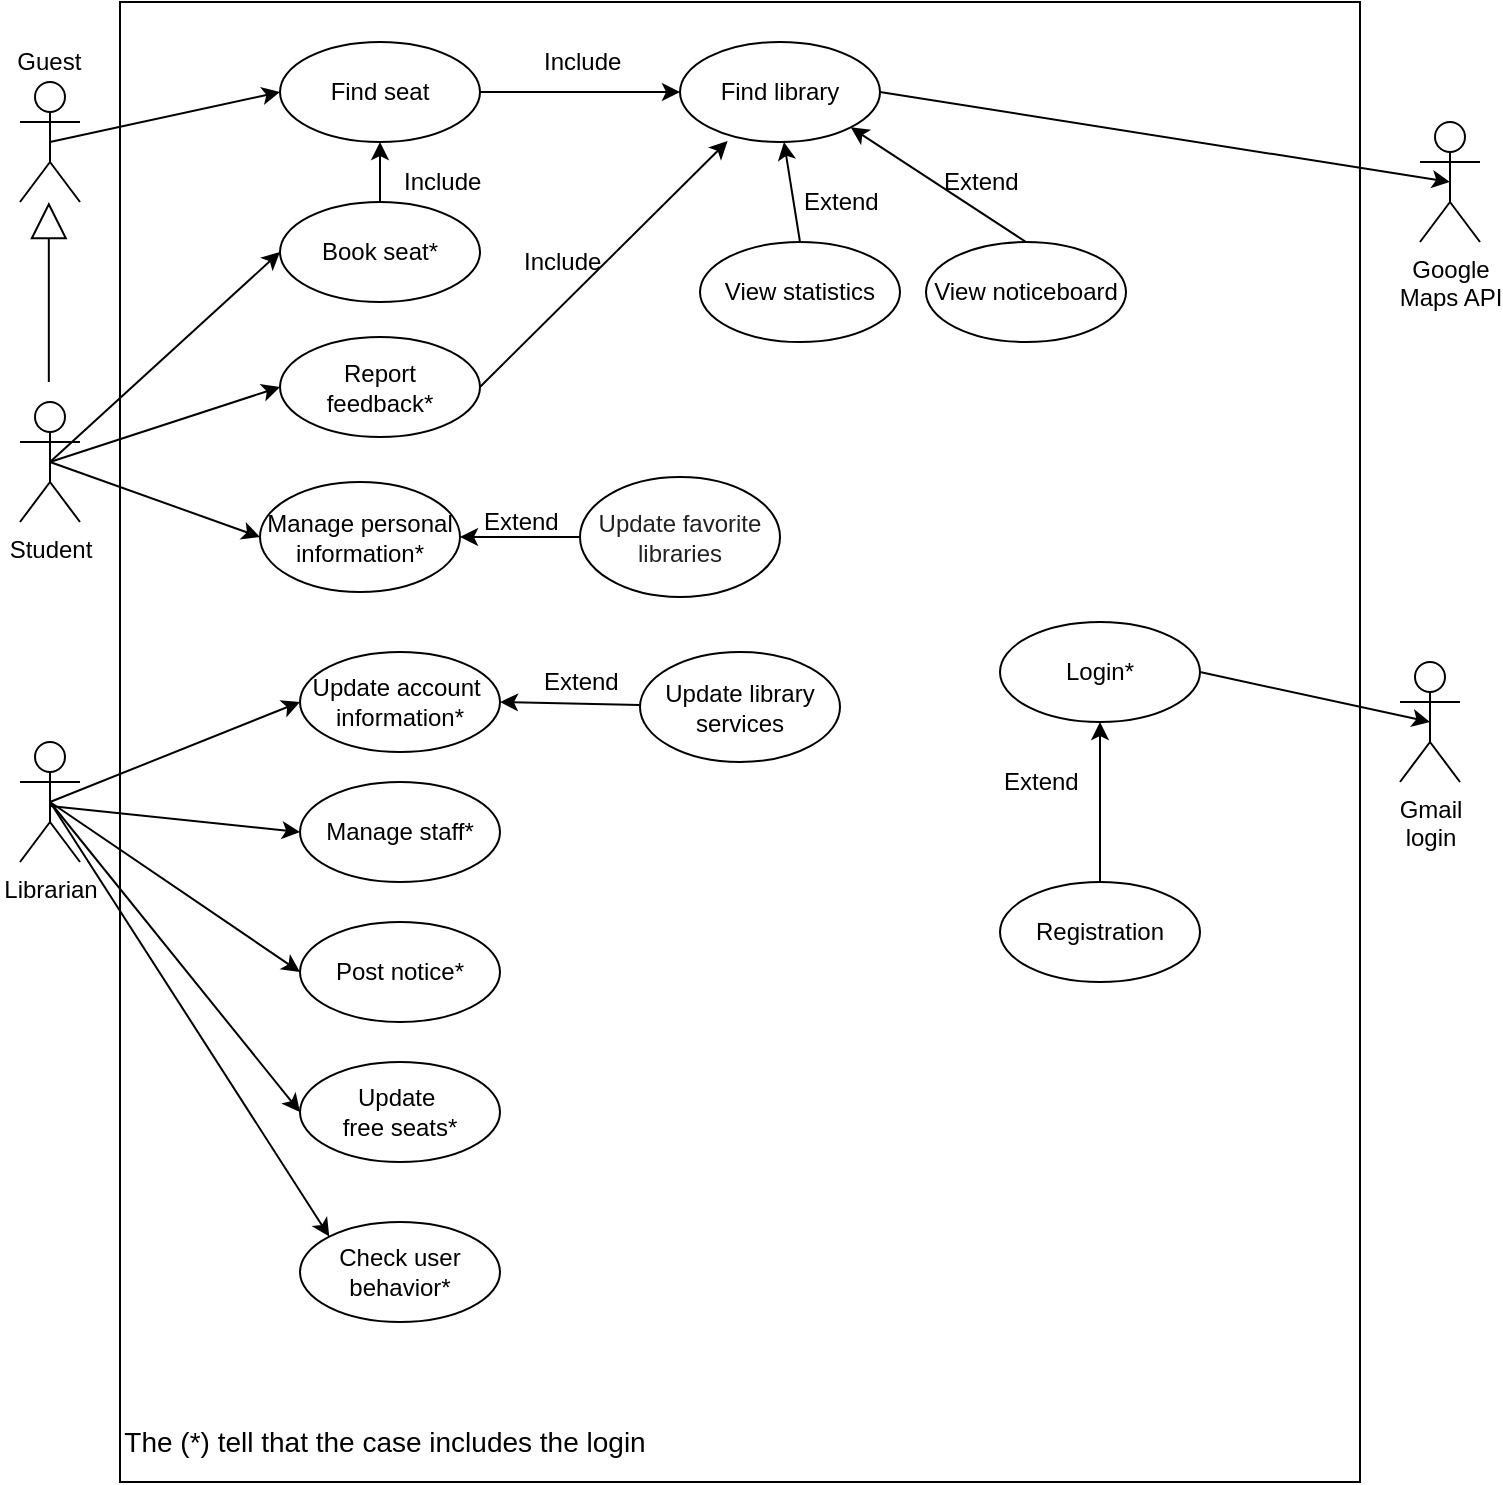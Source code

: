 <mxfile version="12.6.5" type="device"><diagram id="gOvdbUsF2WBq98GJS1o8" name="Page-1"><mxGraphModel dx="1278" dy="580" grid="1" gridSize="10" guides="1" tooltips="1" connect="1" arrows="1" fold="1" page="1" pageScale="1" pageWidth="827" pageHeight="1169" math="0" shadow="0"><root><mxCell id="0"/><mxCell id="1" parent="0"/><mxCell id="r2k724DjK05r7kmDfejy-1" value="" style="rounded=0;whiteSpace=wrap;html=1;" parent="1" vertex="1"><mxGeometry x="80" y="170" width="620" height="740" as="geometry"/></mxCell><mxCell id="r2k724DjK05r7kmDfejy-2" value="Student" style="shape=umlActor;verticalLabelPosition=bottom;labelBackgroundColor=#ffffff;verticalAlign=top;html=1;" parent="1" vertex="1"><mxGeometry x="30" y="370" width="30" height="60" as="geometry"/></mxCell><mxCell id="r2k724DjK05r7kmDfejy-3" value="" style="shape=umlActor;verticalLabelPosition=bottom;labelBackgroundColor=#ffffff;verticalAlign=top;html=1;" parent="1" vertex="1"><mxGeometry x="30" y="210" width="30" height="60" as="geometry"/></mxCell><mxCell id="r2k724DjK05r7kmDfejy-4" value="&amp;nbsp; Guest" style="text;html=1;resizable=0;points=[];autosize=1;align=left;verticalAlign=top;spacingTop=-4;" parent="1" vertex="1"><mxGeometry x="20" y="190" width="50" height="20" as="geometry"/></mxCell><mxCell id="r2k724DjK05r7kmDfejy-5" style="edgeStyle=none;rounded=0;orthogonalLoop=1;jettySize=auto;html=1;entryX=0;entryY=0.5;entryDx=0;entryDy=0;" parent="1" target="r2k724DjK05r7kmDfejy-54" edge="1"><mxGeometry relative="1" as="geometry"><mxPoint x="45" y="572" as="sourcePoint"/></mxGeometry></mxCell><mxCell id="r2k724DjK05r7kmDfejy-6" style="edgeStyle=none;rounded=0;orthogonalLoop=1;jettySize=auto;html=1;entryX=0;entryY=0.5;entryDx=0;entryDy=0;exitX=0.5;exitY=0.5;exitDx=0;exitDy=0;exitPerimeter=0;" parent="1" source="r2k724DjK05r7kmDfejy-7" target="r2k724DjK05r7kmDfejy-55" edge="1"><mxGeometry relative="1" as="geometry"/></mxCell><mxCell id="r2k724DjK05r7kmDfejy-7" value="Librarian&lt;br&gt;" style="shape=umlActor;verticalLabelPosition=bottom;labelBackgroundColor=#ffffff;verticalAlign=top;html=1;" parent="1" vertex="1"><mxGeometry x="30" y="540" width="30" height="60" as="geometry"/></mxCell><mxCell id="r2k724DjK05r7kmDfejy-9" style="edgeStyle=orthogonalEdgeStyle;rounded=0;orthogonalLoop=1;jettySize=auto;html=1;exitX=0.5;exitY=0;exitDx=0;exitDy=0;entryX=0.5;entryY=1;entryDx=0;entryDy=0;" parent="1" source="r2k724DjK05r7kmDfejy-10" target="r2k724DjK05r7kmDfejy-11" edge="1"><mxGeometry relative="1" as="geometry"/></mxCell><mxCell id="r2k724DjK05r7kmDfejy-10" value="Book seat*" style="ellipse;whiteSpace=wrap;html=1;" parent="1" vertex="1"><mxGeometry x="160" y="270" width="100" height="50" as="geometry"/></mxCell><mxCell id="r2k724DjK05r7kmDfejy-11" value="Find&amp;nbsp;seat" style="ellipse;whiteSpace=wrap;html=1;" parent="1" vertex="1"><mxGeometry x="160" y="190" width="100" height="50" as="geometry"/></mxCell><mxCell id="r2k724DjK05r7kmDfejy-12" value="Manage personal information*" style="ellipse;whiteSpace=wrap;html=1;" parent="1" vertex="1"><mxGeometry x="150" y="410" width="100" height="55" as="geometry"/></mxCell><mxCell id="r2k724DjK05r7kmDfejy-13" style="rounded=0;orthogonalLoop=1;jettySize=auto;html=1;entryX=0.238;entryY=0.991;entryDx=0;entryDy=0;exitX=1;exitY=0.5;exitDx=0;exitDy=0;entryPerimeter=0;" parent="1" source="r2k724DjK05r7kmDfejy-14" target="r2k724DjK05r7kmDfejy-21" edge="1"><mxGeometry relative="1" as="geometry"/></mxCell><mxCell id="r2k724DjK05r7kmDfejy-14" value="Report&lt;br&gt;feedback*&lt;span style=&quot;color: rgba(0 , 0 , 0 , 0) ; font-family: monospace ; font-size: 0px ; white-space: nowrap&quot;&gt;%3CmxGraphModel%3E%3Croot%3E%3CmxCell%20id%3D%220%22%2F%3E%3CmxCell%20id%3D%221%22%20parent%3D%220%22%2F%3E%3CmxCell%20id%3D%222%22%20value%3D%22Find%26amp%3Bnbsp%3Bseat%22%20style%3D%22ellipse%3BwhiteSpace%3Dwrap%3Bhtml%3D1%3B%22%20vertex%3D%221%22%20parent%3D%221%22%3E%3CmxGeometry%20x%3D%22190%22%20y%3D%22130%22%20width%3D%22100%22%20height%3D%2250%22%20as%3D%22geometry%22%2F%3E%3C%2FmxCell%3E%3C%2Froot%3E%3C%2FmxGraphModel%3E&lt;/span&gt;" style="ellipse;whiteSpace=wrap;html=1;" parent="1" vertex="1"><mxGeometry x="160" y="337.5" width="100" height="50" as="geometry"/></mxCell><mxCell id="r2k724DjK05r7kmDfejy-16" value="Update&amp;nbsp;&lt;br&gt;free seats*&lt;span style=&quot;color: rgba(0 , 0 , 0 , 0) ; font-family: monospace ; font-size: 0px ; white-space: nowrap&quot;&gt;%3CmxGraphModel%3E%3Croot%3E%3CmxCell%20id%3D%220%22%2F%3E%3CmxCell%20id%3D%221%22%20parent%3D%220%22%2F%3E%3CmxCell%20id%3D%222%22%20value%3D%22Manage%26lt%3Bbr%26gt%3Bfeedback%22%20style%3D%22ellipse%3BwhiteSpace%3Dwrap%3Bhtml%3D1%3B%22%20vertex%3D%221%22%20parent%3D%221%22%3E%3CmxGeometry%20x%3D%22190%22%20y%3D%22380%22%20width%3D%22100%22%20height%3D%2250%22%20as%3D%22geometry%22%2F%3E%3C%2FmxCell%3E%3C%2Froot%3E%3C%2FmxGraphModel%3E*&lt;/span&gt;" style="ellipse;whiteSpace=wrap;html=1;" parent="1" vertex="1"><mxGeometry x="170" y="700" width="100" height="50" as="geometry"/></mxCell><mxCell id="r2k724DjK05r7kmDfejy-17" value="Update account&amp;nbsp;&lt;br&gt;information*" style="ellipse;whiteSpace=wrap;html=1;" parent="1" vertex="1"><mxGeometry x="170" y="495" width="100" height="50" as="geometry"/></mxCell><mxCell id="r2k724DjK05r7kmDfejy-19" value="Google&lt;br&gt;Maps API" style="shape=umlActor;verticalLabelPosition=bottom;labelBackgroundColor=#ffffff;verticalAlign=top;html=1;" parent="1" vertex="1"><mxGeometry x="730" y="230" width="30" height="60" as="geometry"/></mxCell><mxCell id="r2k724DjK05r7kmDfejy-20" value="Gmail&lt;br&gt;login" style="shape=umlActor;verticalLabelPosition=bottom;labelBackgroundColor=#ffffff;verticalAlign=top;html=1;" parent="1" vertex="1"><mxGeometry x="720" y="500" width="30" height="60" as="geometry"/></mxCell><mxCell id="r2k724DjK05r7kmDfejy-21" value="Find library" style="ellipse;whiteSpace=wrap;html=1;" parent="1" vertex="1"><mxGeometry x="360" y="190" width="100" height="50" as="geometry"/></mxCell><mxCell id="r2k724DjK05r7kmDfejy-22" value="Login*" style="ellipse;whiteSpace=wrap;html=1;" parent="1" vertex="1"><mxGeometry x="520" y="480" width="100" height="50" as="geometry"/></mxCell><mxCell id="r2k724DjK05r7kmDfejy-23" value="" style="edgeStyle=orthogonalEdgeStyle;rounded=0;orthogonalLoop=1;jettySize=auto;html=1;" parent="1" source="r2k724DjK05r7kmDfejy-24" target="r2k724DjK05r7kmDfejy-22" edge="1"><mxGeometry relative="1" as="geometry"/></mxCell><mxCell id="r2k724DjK05r7kmDfejy-24" value="Registration" style="ellipse;whiteSpace=wrap;html=1;" parent="1" vertex="1"><mxGeometry x="520" y="610" width="100" height="50" as="geometry"/></mxCell><mxCell id="r2k724DjK05r7kmDfejy-26" value="" style="endArrow=classic;html=1;entryX=0;entryY=0.5;entryDx=0;entryDy=0;exitX=0.5;exitY=0.5;exitDx=0;exitDy=0;exitPerimeter=0;" parent="1" source="r2k724DjK05r7kmDfejy-7" target="r2k724DjK05r7kmDfejy-17" edge="1"><mxGeometry width="50" height="50" relative="1" as="geometry"><mxPoint x="45" y="609" as="sourcePoint"/><mxPoint x="160" y="734" as="targetPoint"/></mxGeometry></mxCell><mxCell id="r2k724DjK05r7kmDfejy-27" value="" style="endArrow=classic;html=1;entryX=0;entryY=0.5;entryDx=0;entryDy=0;exitX=0.5;exitY=0.5;exitDx=0;exitDy=0;exitPerimeter=0;" parent="1" source="r2k724DjK05r7kmDfejy-7" target="r2k724DjK05r7kmDfejy-16" edge="1"><mxGeometry width="50" height="50" relative="1" as="geometry"><mxPoint x="20" y="910" as="sourcePoint"/><mxPoint x="70" y="860" as="targetPoint"/></mxGeometry></mxCell><mxCell id="r2k724DjK05r7kmDfejy-28" value="" style="endArrow=classic;html=1;entryX=0;entryY=0.5;entryDx=0;entryDy=0;exitX=0.5;exitY=0.5;exitDx=0;exitDy=0;exitPerimeter=0;" parent="1" source="r2k724DjK05r7kmDfejy-3" target="r2k724DjK05r7kmDfejy-11" edge="1"><mxGeometry width="50" height="50" relative="1" as="geometry"><mxPoint x="50" y="240" as="sourcePoint"/><mxPoint x="135" y="225" as="targetPoint"/></mxGeometry></mxCell><mxCell id="r2k724DjK05r7kmDfejy-29" value="" style="endArrow=classic;html=1;entryX=0;entryY=0.5;entryDx=0;entryDy=0;exitX=0.5;exitY=0.5;exitDx=0;exitDy=0;exitPerimeter=0;" parent="1" source="r2k724DjK05r7kmDfejy-2" target="r2k724DjK05r7kmDfejy-10" edge="1"><mxGeometry width="50" height="50" relative="1" as="geometry"><mxPoint x="55" y="300" as="sourcePoint"/><mxPoint x="170" y="225" as="targetPoint"/></mxGeometry></mxCell><mxCell id="r2k724DjK05r7kmDfejy-30" value="" style="endArrow=classic;html=1;entryX=0;entryY=0.5;entryDx=0;entryDy=0;exitX=0.5;exitY=0.5;exitDx=0;exitDy=0;exitPerimeter=0;" parent="1" source="r2k724DjK05r7kmDfejy-2" target="r2k724DjK05r7kmDfejy-12" edge="1"><mxGeometry width="50" height="50" relative="1" as="geometry"><mxPoint x="55" y="410" as="sourcePoint"/><mxPoint x="170" y="305" as="targetPoint"/></mxGeometry></mxCell><mxCell id="r2k724DjK05r7kmDfejy-31" value="" style="endArrow=classic;html=1;entryX=0;entryY=0.5;entryDx=0;entryDy=0;exitX=0.5;exitY=0.5;exitDx=0;exitDy=0;exitPerimeter=0;" parent="1" source="r2k724DjK05r7kmDfejy-2" target="r2k724DjK05r7kmDfejy-14" edge="1"><mxGeometry width="50" height="50" relative="1" as="geometry"><mxPoint x="55" y="410" as="sourcePoint"/><mxPoint x="170" y="387.5" as="targetPoint"/></mxGeometry></mxCell><mxCell id="r2k724DjK05r7kmDfejy-32" value="" style="endArrow=classic;html=1;entryX=0;entryY=0.5;entryDx=0;entryDy=0;exitX=1;exitY=0.5;exitDx=0;exitDy=0;" parent="1" source="r2k724DjK05r7kmDfejy-11" target="r2k724DjK05r7kmDfejy-21" edge="1"><mxGeometry width="50" height="50" relative="1" as="geometry"><mxPoint x="230" y="297.5" as="sourcePoint"/><mxPoint x="345" y="222.5" as="targetPoint"/></mxGeometry></mxCell><mxCell id="r2k724DjK05r7kmDfejy-33" value="" style="endArrow=classic;html=1;entryX=0.5;entryY=0.5;entryDx=0;entryDy=0;entryPerimeter=0;exitX=1;exitY=0.5;exitDx=0;exitDy=0;" parent="1" source="r2k724DjK05r7kmDfejy-21" target="r2k724DjK05r7kmDfejy-19" edge="1"><mxGeometry width="50" height="50" relative="1" as="geometry"><mxPoint x="460" y="240" as="sourcePoint"/><mxPoint x="370" y="250" as="targetPoint"/></mxGeometry></mxCell><mxCell id="r2k724DjK05r7kmDfejy-34" value="" style="endArrow=classic;html=1;entryX=0.5;entryY=0.5;entryDx=0;entryDy=0;entryPerimeter=0;exitX=1;exitY=0.5;exitDx=0;exitDy=0;" parent="1" source="r2k724DjK05r7kmDfejy-22" target="r2k724DjK05r7kmDfejy-20" edge="1"><mxGeometry width="50" height="50" relative="1" as="geometry"><mxPoint x="470" y="250" as="sourcePoint"/><mxPoint x="745" y="270" as="targetPoint"/></mxGeometry></mxCell><mxCell id="r2k724DjK05r7kmDfejy-36" value="Include" style="text;html=1;resizable=0;points=[];autosize=1;align=left;verticalAlign=top;spacingTop=-4;" parent="1" vertex="1"><mxGeometry x="220" y="250" width="50" height="20" as="geometry"/></mxCell><mxCell id="r2k724DjK05r7kmDfejy-37" value="Extend" style="text;html=1;resizable=0;points=[];autosize=1;align=left;verticalAlign=top;spacingTop=-4;" parent="1" vertex="1"><mxGeometry x="520" y="550" width="50" height="20" as="geometry"/></mxCell><mxCell id="r2k724DjK05r7kmDfejy-38" value="Include" style="text;html=1;resizable=0;points=[];autosize=1;align=left;verticalAlign=top;spacingTop=-4;" parent="1" vertex="1"><mxGeometry x="290" y="190" width="50" height="20" as="geometry"/></mxCell><mxCell id="r2k724DjK05r7kmDfejy-43" style="edgeStyle=orthogonalEdgeStyle;rounded=0;orthogonalLoop=1;jettySize=auto;html=1;" parent="1" source="r2k724DjK05r7kmDfejy-44" target="r2k724DjK05r7kmDfejy-12" edge="1"><mxGeometry relative="1" as="geometry"/></mxCell><mxCell id="r2k724DjK05r7kmDfejy-44" value="&lt;font style=&quot;font-size: 12px&quot;&gt;&lt;span style=&quot;color: rgb(34 , 34 , 34) ; font-family: &amp;#34;arial&amp;#34; , sans-serif ; text-align: left ; white-space: pre-wrap&quot;&gt;Update favorite libraries&lt;/span&gt;&lt;/font&gt;" style="ellipse;whiteSpace=wrap;html=1;" parent="1" vertex="1"><mxGeometry x="310" y="407.5" width="100" height="60" as="geometry"/></mxCell><mxCell id="r2k724DjK05r7kmDfejy-45" value="Extend" style="text;html=1;resizable=0;points=[];autosize=1;align=left;verticalAlign=top;spacingTop=-4;" parent="1" vertex="1"><mxGeometry x="260" y="420" width="50" height="20" as="geometry"/></mxCell><mxCell id="r2k724DjK05r7kmDfejy-46" style="edgeStyle=none;rounded=0;orthogonalLoop=1;jettySize=auto;html=1;exitX=0.5;exitY=0;exitDx=0;exitDy=0;entryX=1;entryY=1;entryDx=0;entryDy=0;" parent="1" source="r2k724DjK05r7kmDfejy-47" target="r2k724DjK05r7kmDfejy-21" edge="1"><mxGeometry relative="1" as="geometry"><mxPoint x="420" y="240" as="targetPoint"/></mxGeometry></mxCell><mxCell id="r2k724DjK05r7kmDfejy-47" value="View noticeboard" style="ellipse;whiteSpace=wrap;html=1;" parent="1" vertex="1"><mxGeometry x="483" y="290" width="100" height="50" as="geometry"/></mxCell><mxCell id="r2k724DjK05r7kmDfejy-48" value="" style="endArrow=block;endSize=16;endFill=0;html=1;" parent="1" edge="1"><mxGeometry width="160" relative="1" as="geometry"><mxPoint x="44.41" y="360" as="sourcePoint"/><mxPoint x="44.41" y="270" as="targetPoint"/></mxGeometry></mxCell><mxCell id="r2k724DjK05r7kmDfejy-49" style="edgeStyle=none;rounded=0;orthogonalLoop=1;jettySize=auto;html=1;exitX=0.5;exitY=0;exitDx=0;exitDy=0;" parent="1" source="r2k724DjK05r7kmDfejy-50" edge="1"><mxGeometry relative="1" as="geometry"><mxPoint x="412" y="240" as="targetPoint"/></mxGeometry></mxCell><mxCell id="r2k724DjK05r7kmDfejy-50" value="View statistics" style="ellipse;whiteSpace=wrap;html=1;" parent="1" vertex="1"><mxGeometry x="370" y="290" width="100" height="50" as="geometry"/></mxCell><mxCell id="r2k724DjK05r7kmDfejy-51" value="Extend" style="text;html=1;resizable=0;points=[];autosize=1;align=left;verticalAlign=top;spacingTop=-4;" parent="1" vertex="1"><mxGeometry x="420" y="260" width="50" height="20" as="geometry"/></mxCell><mxCell id="r2k724DjK05r7kmDfejy-52" value="Extend" style="text;html=1;resizable=0;points=[];autosize=1;align=left;verticalAlign=top;spacingTop=-4;" parent="1" vertex="1"><mxGeometry x="490" y="250" width="50" height="20" as="geometry"/></mxCell><mxCell id="r2k724DjK05r7kmDfejy-53" value="Include" style="text;html=1;resizable=0;points=[];autosize=1;align=left;verticalAlign=top;spacingTop=-4;" parent="1" vertex="1"><mxGeometry x="280" y="290" width="50" height="20" as="geometry"/></mxCell><mxCell id="r2k724DjK05r7kmDfejy-54" value="Manage staff*" style="ellipse;whiteSpace=wrap;html=1;" parent="1" vertex="1"><mxGeometry x="170" y="560" width="100" height="50" as="geometry"/></mxCell><mxCell id="r2k724DjK05r7kmDfejy-55" value="Post notice*" style="ellipse;whiteSpace=wrap;html=1;" parent="1" vertex="1"><mxGeometry x="170" y="630" width="100" height="50" as="geometry"/></mxCell><mxCell id="r2k724DjK05r7kmDfejy-56" style="edgeStyle=none;rounded=0;orthogonalLoop=1;jettySize=auto;html=1;entryX=1;entryY=0.5;entryDx=0;entryDy=0;" parent="1" source="r2k724DjK05r7kmDfejy-57" target="r2k724DjK05r7kmDfejy-17" edge="1"><mxGeometry relative="1" as="geometry"/></mxCell><mxCell id="r2k724DjK05r7kmDfejy-57" value="Update library&lt;br&gt;services" style="ellipse;whiteSpace=wrap;html=1;" parent="1" vertex="1"><mxGeometry x="340" y="495" width="100" height="55" as="geometry"/></mxCell><mxCell id="r2k724DjK05r7kmDfejy-58" value="Extend" style="text;html=1;resizable=0;points=[];autosize=1;align=left;verticalAlign=top;spacingTop=-4;" parent="1" vertex="1"><mxGeometry x="290" y="500" width="50" height="20" as="geometry"/></mxCell><mxCell id="r2k724DjK05r7kmDfejy-59" value="&lt;font style=&quot;font-size: 14px&quot;&gt;The (*) tell that the case includes the login&lt;/font&gt;" style="text;html=1;strokeColor=none;fillColor=none;align=center;verticalAlign=middle;whiteSpace=wrap;rounded=0;" parent="1" vertex="1"><mxGeometry x="80" y="880" width="265" height="20" as="geometry"/></mxCell><mxCell id="r2k724DjK05r7kmDfejy-60" value="" style="endArrow=classic;html=1;entryX=0;entryY=0;entryDx=0;entryDy=0;exitX=0.5;exitY=0.5;exitDx=0;exitDy=0;exitPerimeter=0;" parent="1" source="r2k724DjK05r7kmDfejy-7" target="r2k724DjK05r7kmDfejy-61" edge="1"><mxGeometry width="50" height="50" relative="1" as="geometry"><mxPoint x="45" y="590" as="sourcePoint"/><mxPoint x="170" y="875" as="targetPoint"/></mxGeometry></mxCell><mxCell id="r2k724DjK05r7kmDfejy-61" value="Check user behavior*" style="ellipse;whiteSpace=wrap;html=1;" parent="1" vertex="1"><mxGeometry x="170" y="780" width="100" height="50" as="geometry"/></mxCell></root></mxGraphModel></diagram></mxfile>